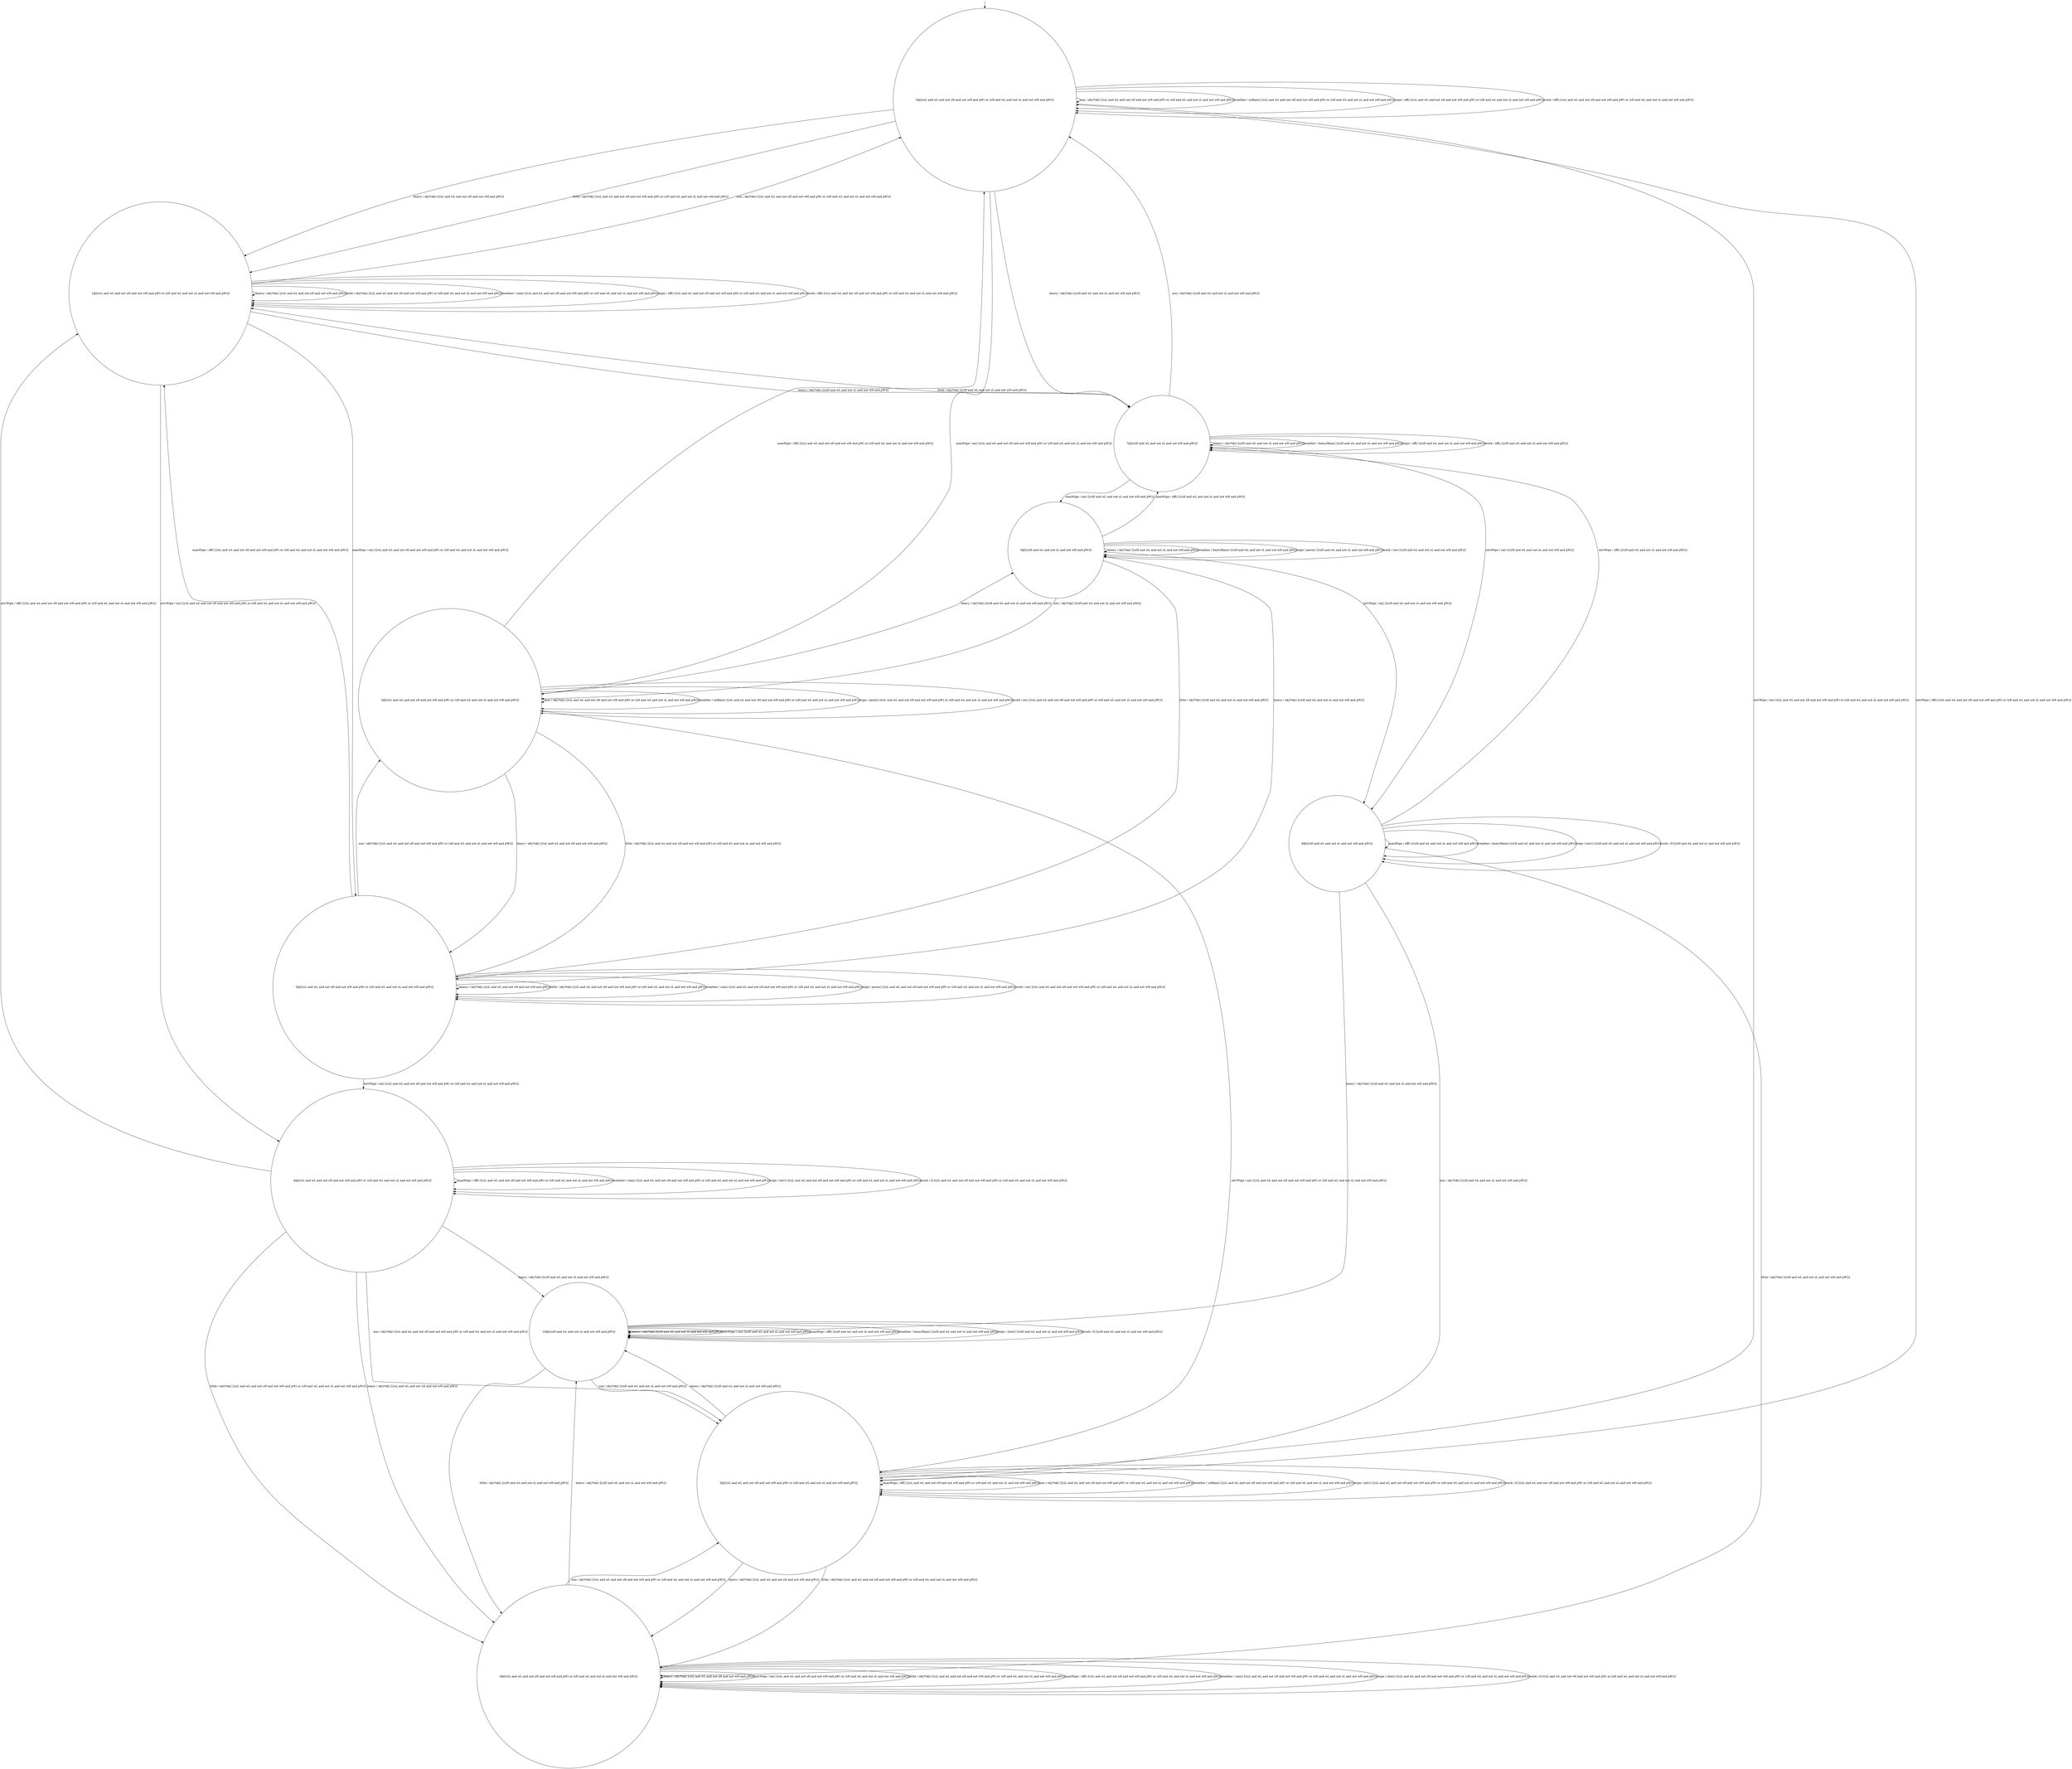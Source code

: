 digraph g {
	edge [lblstyle="above, sloped"];
	s0 [shape="circle" label="0@[((sL and wL and not sH and not wH and pW) or (sH and wL and not sL and not wH and pW))]"];
	s1 [shape="circle" label="1@[((sL and wL and not sH and not wH and pW) or (sH and wL and not sL and not wH and pW))]"];
	s2 [shape="circle" label="2@[((sL and wL and not sH and not wH and pW) or (sH and wL and not sL and not wH and pW))]"];
	s3 [shape="circle" label="3@[((sL and wL and not sH and not wH and pW) or (sH and wL and not sL and not wH and pW))]"];
	s4 [shape="circle" label="4@[((sL and wL and not sH and not wH and pW) or (sH and wL and not sL and not wH and pW))]"];
	s5 [shape="circle" label="5@[((sL and wL and not sH and not wH and pW) or (sH and wL and not sL and not wH and pW))]"];
	s6 [shape="circle" label="6@[((sL and wL and not sH and not wH and pW) or (sH and wL and not sL and not wH and pW))]"];
	s7 [shape="circle" label="7@[((sH and wL and not sL and not wH and pW))]"];
	s8 [shape="circle" label="8@[((sH and wL and not sL and not wH and pW))]"];
	s9 [shape="circle" label="9@[((sH and wL and not sL and not wH and pW))]"];
	s10 [shape="circle" label="10@[((sH and wL and not sL and not wH and pW))]"];
	s0 -> s1 [label="heavy / ok()*ok() [((sL and wL and not sH and not wH and pW))]"];
	s0 -> s7 [label="heavy / ok()*ok() [((sH and wL and not sL and not wH and pW))]"];
	s0 -> s2 [label="intvWipe / on() [((sL and wL and not sH and not wH and pW) or (sH and wL and not sL and not wH and pW))]"];
	s0 -> s1 [label="little / ok()*ok() [((sL and wL and not sH and not wH and pW) or (sH and wL and not sL and not wH and pW))]"];
	s0 -> s3 [label="manWipe / on() [((sL and wL and not sH and not wH and pW) or (sH and wL and not sL and not wH and pW))]"];
	s0 -> s0 [label="non / ok()*ok() [((sL and wL and not sH and not wH and pW) or (sH and wL and not sL and not wH and pW))]"];
	s0 -> s0 [label="weather / noRain() [((sL and wL and not sH and not wH and pW) or (sH and wL and not sL and not wH and pW))]"];
	s0 -> s0 [label="wipe / off() [((sL and wL and not sH and not wH and pW) or (sH and wL and not sL and not wH and pW))]"];
	s0 -> s0 [label="work / off() [((sL and wL and not sH and not wH and pW) or (sH and wL and not sL and not wH and pW))]"];
	s1 -> s7 [label="heavy / ok()*ok() [((sH and wL and not sL and not wH and pW))]"];
	s1 -> s1 [label="heavy / ok()*ok() [((sL and wL and not sH and not wH and pW))]"];
	s1 -> s4 [label="intvWipe / on() [((sL and wL and not sH and not wH and pW) or (sH and wL and not sL and not wH and pW))]"];
	s1 -> s1 [label="little / ok()*ok() [((sL and wL and not sH and not wH and pW) or (sH and wL and not sL and not wH and pW))]"];
	s1 -> s5 [label="manWipe / on() [((sL and wL and not sH and not wH and pW) or (sH and wL and not sL and not wH and pW))]"];
	s1 -> s0 [label="non / ok()*ok() [((sL and wL and not sH and not wH and pW) or (sH and wL and not sL and not wH and pW))]"];
	s1 -> s1 [label="weather / rain() [((sL and wL and not sH and not wH and pW) or (sH and wL and not sL and not wH and pW))]"];
	s1 -> s1 [label="wipe / off() [((sL and wL and not sH and not wH and pW) or (sH and wL and not sL and not wH and pW))]"];
	s1 -> s1 [label="work / off() [((sL and wL and not sH and not wH and pW) or (sH and wL and not sL and not wH and pW))]"];
	s2 -> s10 [label="heavy / ok()*ok() [((sH and wL and not sL and not wH and pW))]"];
	s2 -> s6 [label="heavy / ok()*ok() [((sL and wL and not sH and not wH and pW))]"];
	s2 -> s0 [label="intvWipe / off() [((sL and wL and not sH and not wH and pW) or (sH and wL and not sL and not wH and pW))]"];
	s2 -> s6 [label="little / ok()*ok() [((sL and wL and not sH and not wH and pW) or (sH and wL and not sL and not wH and pW))]"];
	s2 -> s2 [label="manWipe / off() [((sL and wL and not sH and not wH and pW) or (sH and wL and not sL and not wH and pW))]"];
	s2 -> s2 [label="non / ok()*ok() [((sL and wL and not sH and not wH and pW) or (sH and wL and not sL and not wH and pW))]"];
	s2 -> s2 [label="weather / noRain() [((sL and wL and not sH and not wH and pW) or (sH and wL and not sL and not wH and pW))]"];
	s2 -> s2 [label="wipe / intv() [((sL and wL and not sH and not wH and pW) or (sH and wL and not sL and not wH and pW))]"];
	s2 -> s2 [label="work / Ω [((sL and wL and not sH and not wH and pW) or (sH and wL and not sL and not wH and pW))]"];
	s3 -> s5 [label="heavy / ok()*ok() [((sL and wL and not sH and not wH and pW))]"];
	s3 -> s9 [label="heavy / ok()*ok() [((sH and wL and not sL and not wH and pW))]"];
	s3 -> s2 [label="intvWipe / on() [((sL and wL and not sH and not wH and pW) or (sH and wL and not sL and not wH and pW))]"];
	s3 -> s5 [label="little / ok()*ok() [((sL and wL and not sH and not wH and pW) or (sH and wL and not sL and not wH and pW))]"];
	s3 -> s0 [label="manWipe / off() [((sL and wL and not sH and not wH and pW) or (sH and wL and not sL and not wH and pW))]"];
	s3 -> s3 [label="non / ok()*ok() [((sL and wL and not sH and not wH and pW) or (sH and wL and not sL and not wH and pW))]"];
	s3 -> s3 [label="weather / noRain() [((sL and wL and not sH and not wH and pW) or (sH and wL and not sL and not wH and pW))]"];
	s3 -> s3 [label="wipe / perm() [((sL and wL and not sH and not wH and pW) or (sH and wL and not sL and not wH and pW))]"];
	s3 -> s3 [label="work / on() [((sL and wL and not sH and not wH and pW) or (sH and wL and not sL and not wH and pW))]"];
	s4 -> s10 [label="heavy / ok()*ok() [((sH and wL and not sL and not wH and pW))]"];
	s4 -> s6 [label="heavy / ok()*ok() [((sL and wL and not sH and not wH and pW))]"];
	s4 -> s1 [label="intvWipe / off() [((sL and wL and not sH and not wH and pW) or (sH and wL and not sL and not wH and pW))]"];
	s4 -> s6 [label="little / ok()*ok() [((sL and wL and not sH and not wH and pW) or (sH and wL and not sL and not wH and pW))]"];
	s4 -> s4 [label="manWipe / off() [((sL and wL and not sH and not wH and pW) or (sH and wL and not sL and not wH and pW))]"];
	s4 -> s2 [label="non / ok()*ok() [((sL and wL and not sH and not wH and pW) or (sH and wL and not sL and not wH and pW))]"];
	s4 -> s4 [label="weather / rain() [((sL and wL and not sH and not wH and pW) or (sH and wL and not sL and not wH and pW))]"];
	s4 -> s4 [label="wipe / intv() [((sL and wL and not sH and not wH and pW) or (sH and wL and not sL and not wH and pW))]"];
	s4 -> s4 [label="work / Ω [((sL and wL and not sH and not wH and pW) or (sH and wL and not sL and not wH and pW))]"];
	s5 -> s5 [label="heavy / ok()*ok() [((sL and wL and not sH and not wH and pW))]"];
	s5 -> s9 [label="heavy / ok()*ok() [((sH and wL and not sL and not wH and pW))]"];
	s5 -> s4 [label="intvWipe / on() [((sL and wL and not sH and not wH and pW) or (sH and wL and not sL and not wH and pW))]"];
	s5 -> s5 [label="little / ok()*ok() [((sL and wL and not sH and not wH and pW) or (sH and wL and not sL and not wH and pW))]"];
	s5 -> s1 [label="manWipe / off() [((sL and wL and not sH and not wH and pW) or (sH and wL and not sL and not wH and pW))]"];
	s5 -> s3 [label="non / ok()*ok() [((sL and wL and not sH and not wH and pW) or (sH and wL and not sL and not wH and pW))]"];
	s5 -> s5 [label="weather / rain() [((sL and wL and not sH and not wH and pW) or (sH and wL and not sL and not wH and pW))]"];
	s5 -> s5 [label="wipe / perm() [((sL and wL and not sH and not wH and pW) or (sH and wL and not sL and not wH and pW))]"];
	s5 -> s5 [label="work / on() [((sL and wL and not sH and not wH and pW) or (sH and wL and not sL and not wH and pW))]"];
	s6 -> s6 [label="heavy / ok()*ok() [((sL and wL and not sH and not wH and pW))]"];
	s6 -> s10 [label="heavy / ok()*ok() [((sH and wL and not sL and not wH and pW))]"];
	s6 -> s6 [label="intvWipe / on() [((sL and wL and not sH and not wH and pW) or (sH and wL and not sL and not wH and pW))]"];
	s6 -> s6 [label="little / ok()*ok() [((sL and wL and not sH and not wH and pW) or (sH and wL and not sL and not wH and pW))]"];
	s6 -> s6 [label="manWipe / off() [((sL and wL and not sH and not wH and pW) or (sH and wL and not sL and not wH and pW))]"];
	s6 -> s2 [label="non / ok()*ok() [((sL and wL and not sH and not wH and pW) or (sH and wL and not sL and not wH and pW))]"];
	s6 -> s6 [label="weather / rain() [((sL and wL and not sH and not wH and pW) or (sH and wL and not sL and not wH and pW))]"];
	s6 -> s6 [label="wipe / slow() [((sL and wL and not sH and not wH and pW) or (sH and wL and not sL and not wH and pW))]"];
	s6 -> s6 [label="work / Ω [((sL and wL and not sH and not wH and pW) or (sH and wL and not sL and not wH and pW))]"];
	s7 -> s7 [label="heavy / ok()*ok() [((sH and wL and not sL and not wH and pW))]"];
	s7 -> s8 [label="intvWipe / on() [((sH and wL and not sL and not wH and pW))]"];
	s7 -> s1 [label="little / ok()*ok() [((sH and wL and not sL and not wH and pW))]"];
	s7 -> s9 [label="manWipe / on() [((sH and wL and not sL and not wH and pW))]"];
	s7 -> s0 [label="non / ok()*ok() [((sH and wL and not sL and not wH and pW))]"];
	s7 -> s7 [label="weather / heavyRain() [((sH and wL and not sL and not wH and pW))]"];
	s7 -> s7 [label="wipe / off() [((sH and wL and not sL and not wH and pW))]"];
	s7 -> s7 [label="work / off() [((sH and wL and not sL and not wH and pW))]"];
	s8 -> s10 [label="heavy / ok()*ok() [((sH and wL and not sL and not wH and pW))]"];
	s8 -> s7 [label="intvWipe / off() [((sH and wL and not sL and not wH and pW))]"];
	s8 -> s6 [label="little / ok()*ok() [((sH and wL and not sL and not wH and pW))]"];
	s8 -> s8 [label="manWipe / off() [((sH and wL and not sL and not wH and pW))]"];
	s8 -> s2 [label="non / ok()*ok() [((sH and wL and not sL and not wH and pW))]"];
	s8 -> s8 [label="weather / heavyRain() [((sH and wL and not sL and not wH and pW))]"];
	s8 -> s8 [label="wipe / intv() [((sH and wL and not sL and not wH and pW))]"];
	s8 -> s8 [label="work / Ω [((sH and wL and not sL and not wH and pW))]"];
	s9 -> s9 [label="heavy / ok()*ok() [((sH and wL and not sL and not wH and pW))]"];
	s9 -> s8 [label="intvWipe / on() [((sH and wL and not sL and not wH and pW))]"];
	s9 -> s5 [label="little / ok()*ok() [((sH and wL and not sL and not wH and pW))]"];
	s9 -> s7 [label="manWipe / off() [((sH and wL and not sL and not wH and pW))]"];
	s9 -> s3 [label="non / ok()*ok() [((sH and wL and not sL and not wH and pW))]"];
	s9 -> s9 [label="weather / heavyRain() [((sH and wL and not sL and not wH and pW))]"];
	s9 -> s9 [label="wipe / perm() [((sH and wL and not sL and not wH and pW))]"];
	s9 -> s9 [label="work / on() [((sH and wL and not sL and not wH and pW))]"];
	s10 -> s10 [label="heavy / ok()*ok() [((sH and wL and not sL and not wH and pW))]"];
	s10 -> s10 [label="intvWipe / on() [((sH and wL and not sL and not wH and pW))]"];
	s10 -> s6 [label="little / ok()*ok() [((sH and wL and not sL and not wH and pW))]"];
	s10 -> s10 [label="manWipe / off() [((sH and wL and not sL and not wH and pW))]"];
	s10 -> s2 [label="non / ok()*ok() [((sH and wL and not sL and not wH and pW))]"];
	s10 -> s10 [label="weather / heavyRain() [((sH and wL and not sL and not wH and pW))]"];
	s10 -> s10 [label="wipe / slow() [((sH and wL and not sL and not wH and pW))]"];
	s10 -> s10 [label="work / Ω [((sH and wL and not sL and not wH and pW))]"];
	__start0 [label="" shape="none" width="0" height="0"];
	__start0 -> s0;
}
